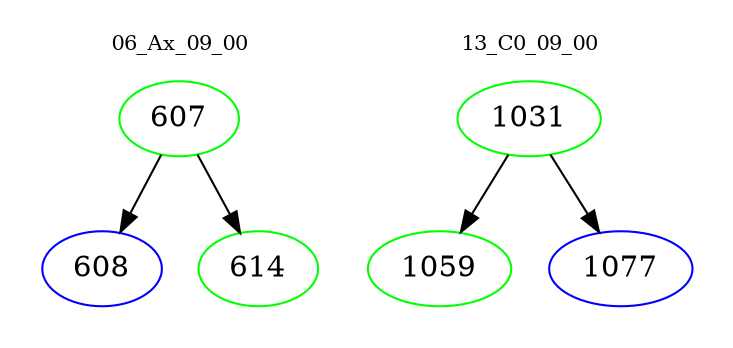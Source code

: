 digraph{
subgraph cluster_0 {
color = white
label = "06_Ax_09_00";
fontsize=10;
T0_607 [label="607", color="green"]
T0_607 -> T0_608 [color="black"]
T0_608 [label="608", color="blue"]
T0_607 -> T0_614 [color="black"]
T0_614 [label="614", color="green"]
}
subgraph cluster_1 {
color = white
label = "13_C0_09_00";
fontsize=10;
T1_1031 [label="1031", color="green"]
T1_1031 -> T1_1059 [color="black"]
T1_1059 [label="1059", color="green"]
T1_1031 -> T1_1077 [color="black"]
T1_1077 [label="1077", color="blue"]
}
}

